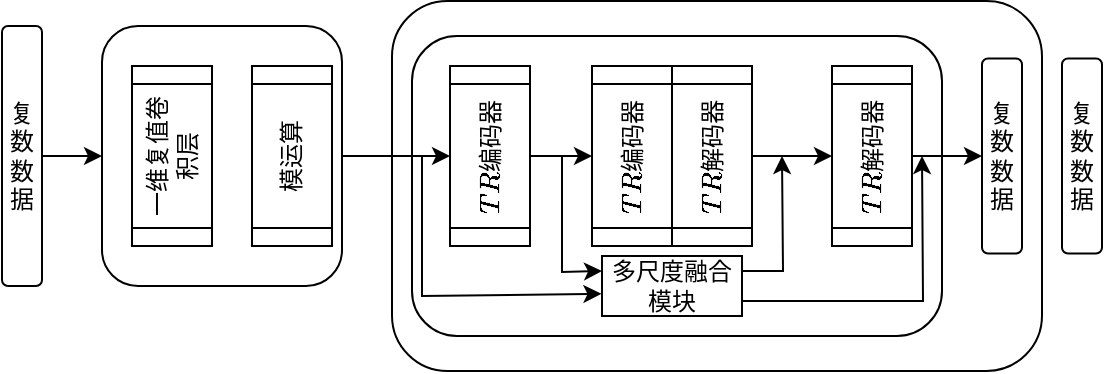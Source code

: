 <mxfile version="23.1.5" type="github">
  <diagram name="第 1 页" id="eZg-0Dp-y20ck0zG51El">
    <mxGraphModel dx="571" dy="639" grid="1" gridSize="10" guides="1" tooltips="1" connect="1" arrows="1" fold="1" page="1" pageScale="1" pageWidth="827" pageHeight="1169" math="1" shadow="0">
      <root>
        <mxCell id="0" />
        <mxCell id="1" parent="0" />
        <mxCell id="9e6CwdYwOyAPm2Yg1dMi-1" value="" style="rounded=1;whiteSpace=wrap;html=1;" vertex="1" parent="1">
          <mxGeometry x="365" y="82.5" width="325" height="185" as="geometry" />
        </mxCell>
        <mxCell id="9e6CwdYwOyAPm2Yg1dMi-6" value="" style="rounded=1;whiteSpace=wrap;html=1;" vertex="1" parent="1">
          <mxGeometry x="375" y="100" width="265" height="150" as="geometry" />
        </mxCell>
        <mxCell id="9e6CwdYwOyAPm2Yg1dMi-32" style="edgeStyle=orthogonalEdgeStyle;rounded=0;orthogonalLoop=1;jettySize=auto;html=1;exitX=1;exitY=0.5;exitDx=0;exitDy=0;" edge="1" parent="1" source="9e6CwdYwOyAPm2Yg1dMi-2" target="9e6CwdYwOyAPm2Yg1dMi-9">
          <mxGeometry relative="1" as="geometry" />
        </mxCell>
        <mxCell id="9e6CwdYwOyAPm2Yg1dMi-2" value="" style="rounded=1;whiteSpace=wrap;html=1;" vertex="1" parent="1">
          <mxGeometry x="220" y="95" width="120" height="130" as="geometry" />
        </mxCell>
        <mxCell id="9e6CwdYwOyAPm2Yg1dMi-3" value="一维复值卷积层" style="shape=process;whiteSpace=wrap;html=1;backgroundOutline=1;rotation=-90;" vertex="1" parent="1">
          <mxGeometry x="210" y="140" width="90" height="40" as="geometry" />
        </mxCell>
        <mxCell id="9e6CwdYwOyAPm2Yg1dMi-4" value="模运算" style="shape=process;whiteSpace=wrap;html=1;backgroundOutline=1;rotation=-90;" vertex="1" parent="1">
          <mxGeometry x="270" y="140" width="90" height="40" as="geometry" />
        </mxCell>
        <mxCell id="9e6CwdYwOyAPm2Yg1dMi-24" style="edgeStyle=orthogonalEdgeStyle;rounded=0;orthogonalLoop=1;jettySize=auto;html=1;exitX=1;exitY=0.5;exitDx=0;exitDy=0;entryX=0;entryY=0.5;entryDx=0;entryDy=0;" edge="1" parent="1" source="9e6CwdYwOyAPm2Yg1dMi-5" target="9e6CwdYwOyAPm2Yg1dMi-2">
          <mxGeometry relative="1" as="geometry" />
        </mxCell>
        <mxCell id="9e6CwdYwOyAPm2Yg1dMi-5" value="复数数据" style="rounded=1;whiteSpace=wrap;html=1;" vertex="1" parent="1">
          <mxGeometry x="170" y="95" width="20" height="130" as="geometry" />
        </mxCell>
        <mxCell id="9e6CwdYwOyAPm2Yg1dMi-38" style="edgeStyle=orthogonalEdgeStyle;rounded=0;orthogonalLoop=1;jettySize=auto;html=1;exitX=0.5;exitY=1;exitDx=0;exitDy=0;entryX=0.5;entryY=0;entryDx=0;entryDy=0;" edge="1" parent="1" source="9e6CwdYwOyAPm2Yg1dMi-9" target="9e6CwdYwOyAPm2Yg1dMi-13">
          <mxGeometry relative="1" as="geometry" />
        </mxCell>
        <mxCell id="9e6CwdYwOyAPm2Yg1dMi-9" value="$$TR编码器$$" style="shape=process;whiteSpace=wrap;html=1;backgroundOutline=1;rotation=-90;" vertex="1" parent="1">
          <mxGeometry x="369" y="140" width="90" height="40" as="geometry" />
        </mxCell>
        <mxCell id="9e6CwdYwOyAPm2Yg1dMi-13" value="$$TR编码器$$" style="shape=process;whiteSpace=wrap;html=1;backgroundOutline=1;rotation=-90;" vertex="1" parent="1">
          <mxGeometry x="440" y="140" width="90" height="40" as="geometry" />
        </mxCell>
        <mxCell id="9e6CwdYwOyAPm2Yg1dMi-39" style="edgeStyle=orthogonalEdgeStyle;rounded=0;orthogonalLoop=1;jettySize=auto;html=1;exitX=0.5;exitY=1;exitDx=0;exitDy=0;entryX=0.5;entryY=0;entryDx=0;entryDy=0;" edge="1" parent="1" source="9e6CwdYwOyAPm2Yg1dMi-14" target="9e6CwdYwOyAPm2Yg1dMi-15">
          <mxGeometry relative="1" as="geometry" />
        </mxCell>
        <mxCell id="9e6CwdYwOyAPm2Yg1dMi-14" value="$$TR解码器$$" style="shape=process;whiteSpace=wrap;html=1;backgroundOutline=1;rotation=-90;" vertex="1" parent="1">
          <mxGeometry x="480" y="140" width="90" height="40" as="geometry" />
        </mxCell>
        <mxCell id="9e6CwdYwOyAPm2Yg1dMi-46" style="edgeStyle=orthogonalEdgeStyle;rounded=0;orthogonalLoop=1;jettySize=auto;html=1;exitX=0.5;exitY=1;exitDx=0;exitDy=0;entryX=0;entryY=0.5;entryDx=0;entryDy=0;" edge="1" parent="1" source="9e6CwdYwOyAPm2Yg1dMi-15" target="9e6CwdYwOyAPm2Yg1dMi-43">
          <mxGeometry relative="1" as="geometry" />
        </mxCell>
        <mxCell id="9e6CwdYwOyAPm2Yg1dMi-15" value="$$TR解码器$$" style="shape=process;whiteSpace=wrap;html=1;backgroundOutline=1;rotation=-90;" vertex="1" parent="1">
          <mxGeometry x="560" y="140" width="90" height="40" as="geometry" />
        </mxCell>
        <mxCell id="9e6CwdYwOyAPm2Yg1dMi-49" style="edgeStyle=orthogonalEdgeStyle;rounded=0;orthogonalLoop=1;jettySize=auto;html=1;exitX=1;exitY=0.25;exitDx=0;exitDy=0;" edge="1" parent="1" source="9e6CwdYwOyAPm2Yg1dMi-17">
          <mxGeometry relative="1" as="geometry">
            <mxPoint x="560" y="160" as="targetPoint" />
          </mxGeometry>
        </mxCell>
        <mxCell id="9e6CwdYwOyAPm2Yg1dMi-52" style="edgeStyle=orthogonalEdgeStyle;rounded=0;orthogonalLoop=1;jettySize=auto;html=1;exitX=1;exitY=0.75;exitDx=0;exitDy=0;" edge="1" parent="1" source="9e6CwdYwOyAPm2Yg1dMi-17">
          <mxGeometry relative="1" as="geometry">
            <mxPoint x="630" y="160" as="targetPoint" />
          </mxGeometry>
        </mxCell>
        <mxCell id="9e6CwdYwOyAPm2Yg1dMi-17" value="多尺度融合模块" style="rounded=0;whiteSpace=wrap;html=1;" vertex="1" parent="1">
          <mxGeometry x="470" y="210" width="70" height="30" as="geometry" />
        </mxCell>
        <mxCell id="9e6CwdYwOyAPm2Yg1dMi-26" value="复数数据" style="rounded=1;whiteSpace=wrap;html=1;" vertex="1" parent="1">
          <mxGeometry x="700" y="111.25" width="20" height="97.5" as="geometry" />
        </mxCell>
        <mxCell id="9e6CwdYwOyAPm2Yg1dMi-43" value="复数数据" style="rounded=1;whiteSpace=wrap;html=1;" vertex="1" parent="1">
          <mxGeometry x="660" y="111.25" width="20" height="97.5" as="geometry" />
        </mxCell>
        <mxCell id="9e6CwdYwOyAPm2Yg1dMi-47" value="" style="endArrow=classic;html=1;rounded=0;entryX=-0.004;entryY=0.63;entryDx=0;entryDy=0;entryPerimeter=0;" edge="1" parent="1" target="9e6CwdYwOyAPm2Yg1dMi-17">
          <mxGeometry width="50" height="50" relative="1" as="geometry">
            <mxPoint x="380" y="160" as="sourcePoint" />
            <mxPoint x="530" y="230" as="targetPoint" />
            <Array as="points">
              <mxPoint x="380" y="230" />
            </Array>
          </mxGeometry>
        </mxCell>
        <mxCell id="9e6CwdYwOyAPm2Yg1dMi-48" value="" style="endArrow=classic;html=1;rounded=0;entryX=0;entryY=0.25;entryDx=0;entryDy=0;" edge="1" parent="1" target="9e6CwdYwOyAPm2Yg1dMi-17">
          <mxGeometry width="50" height="50" relative="1" as="geometry">
            <mxPoint x="450" y="160" as="sourcePoint" />
            <mxPoint x="530.28" y="229" as="targetPoint" />
            <Array as="points">
              <mxPoint x="450" y="218" />
            </Array>
          </mxGeometry>
        </mxCell>
      </root>
    </mxGraphModel>
  </diagram>
</mxfile>
